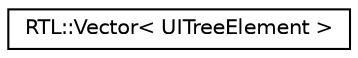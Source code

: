 digraph "Иерархия классов. Графический вид."
{
  edge [fontname="Helvetica",fontsize="10",labelfontname="Helvetica",labelfontsize="10"];
  node [fontname="Helvetica",fontsize="10",shape=record];
  rankdir="LR";
  Node0 [label="RTL::Vector\< UITreeElement \>",height=0.2,width=0.4,color="black", fillcolor="white", style="filled",URL="$classRTL_1_1Vector.html"];
}
